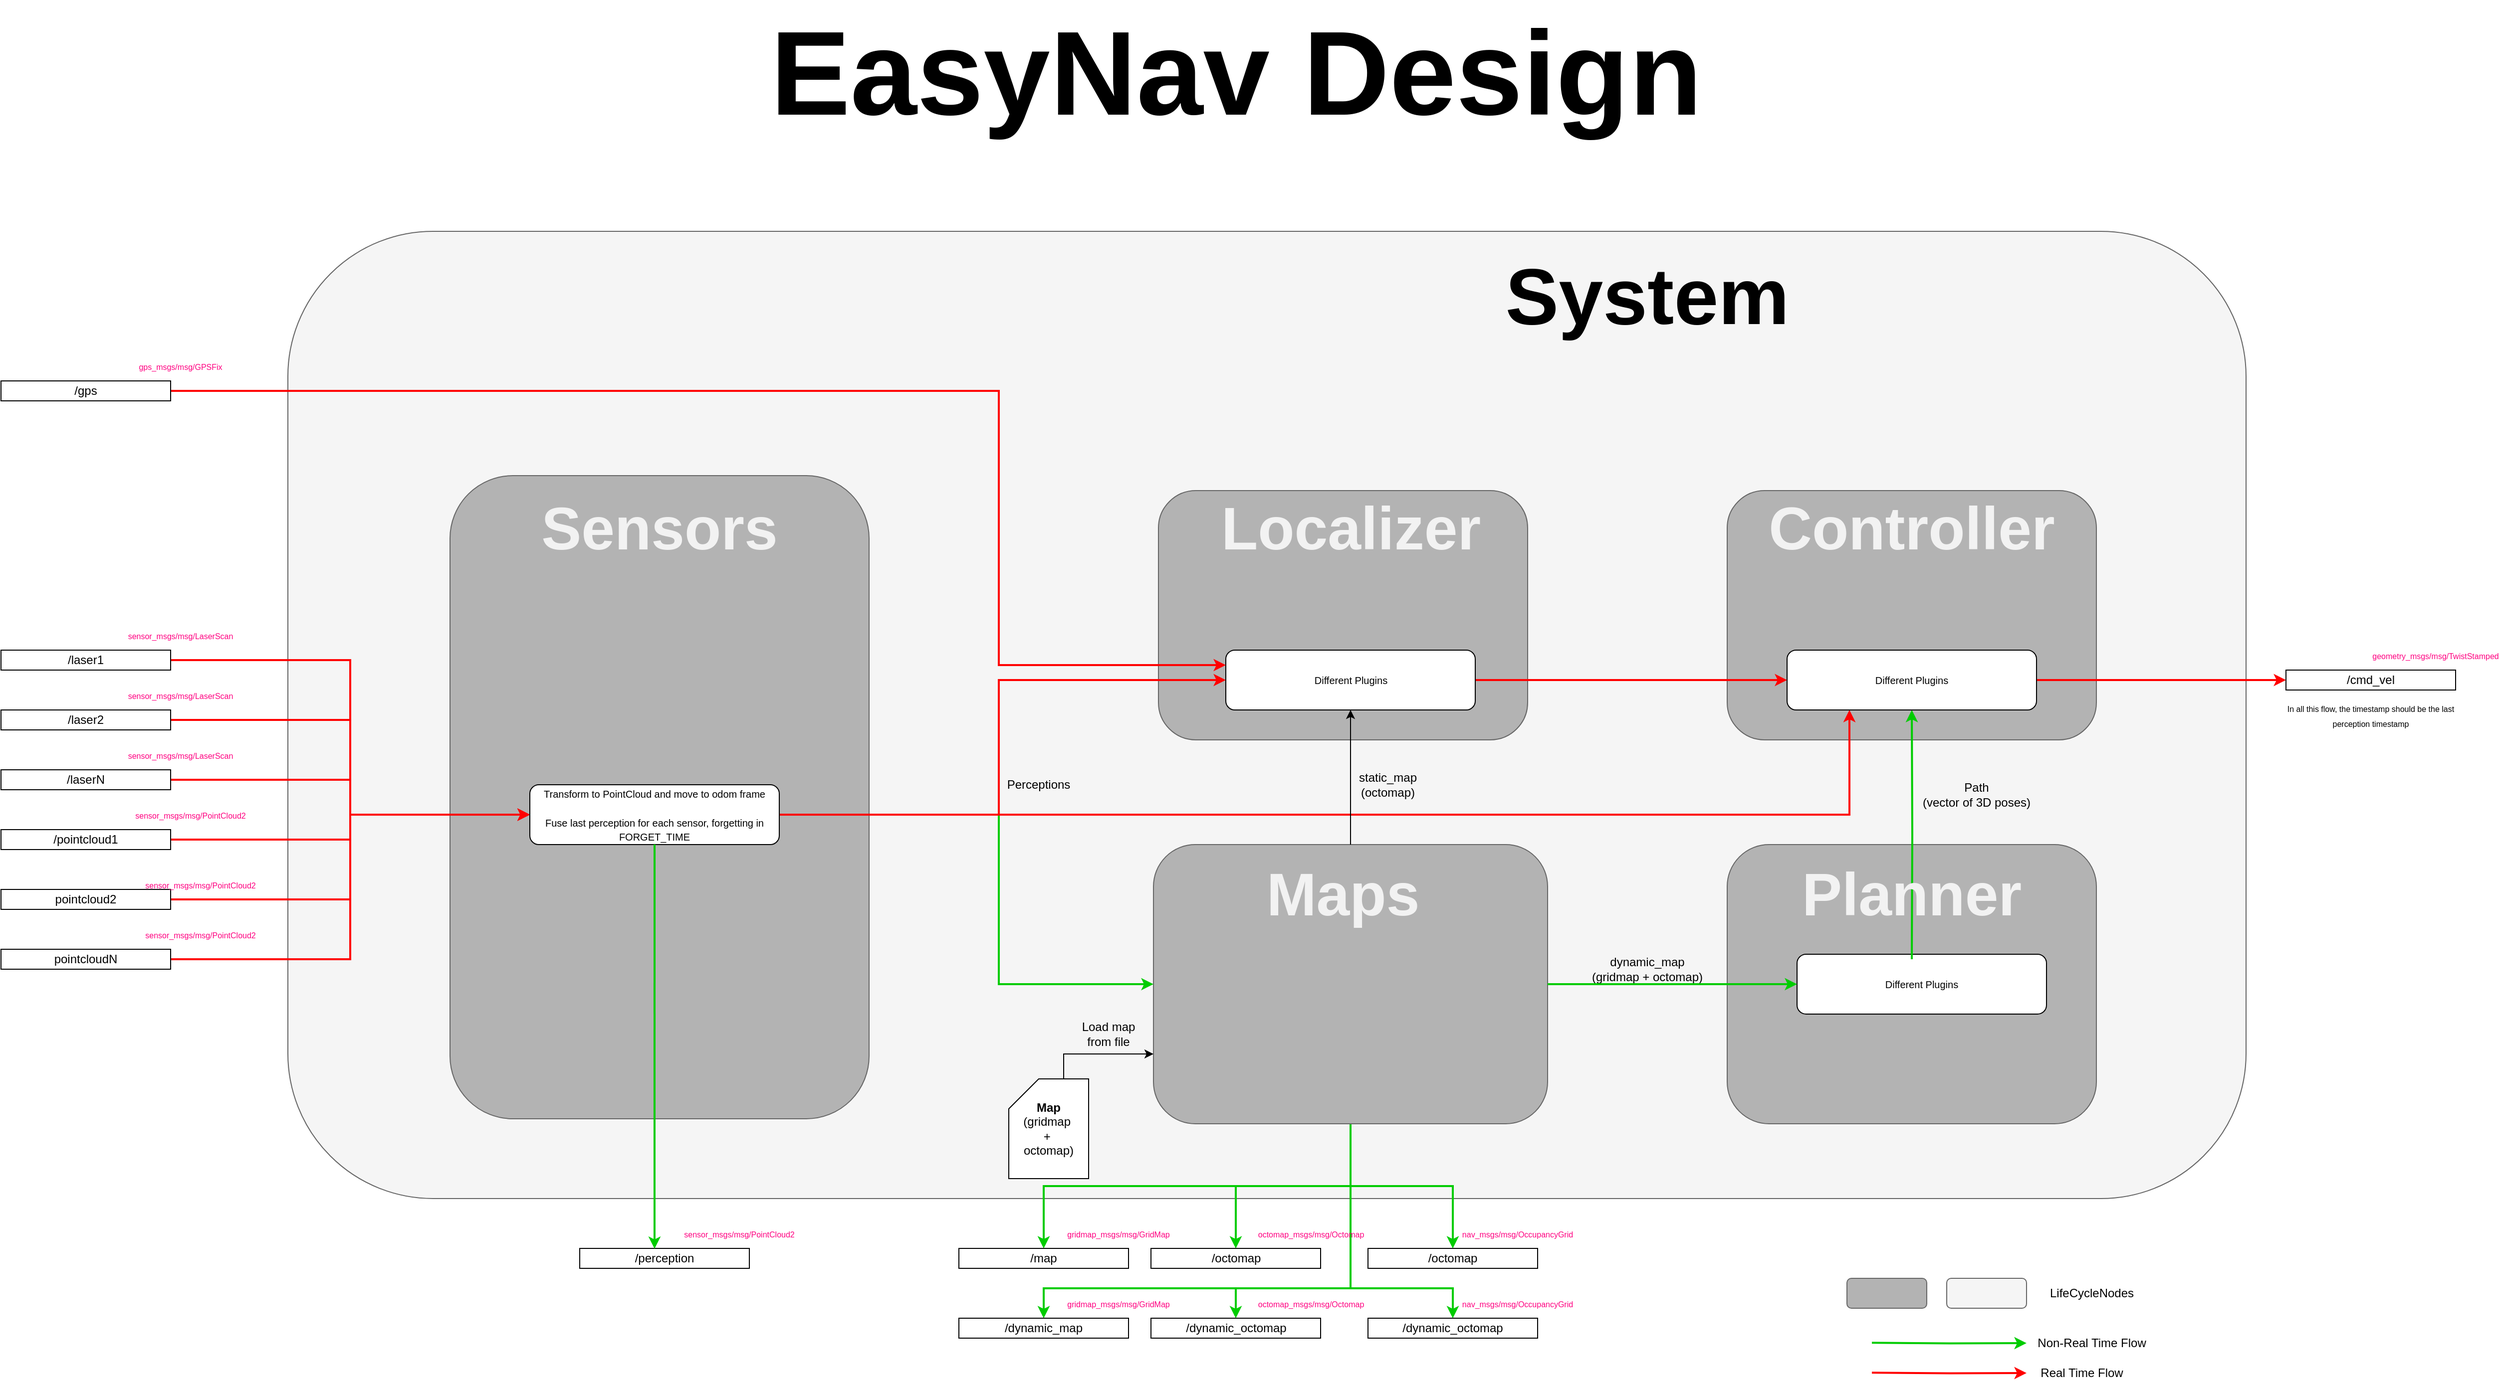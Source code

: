 <mxfile version="26.2.12">
  <diagram name="Página-1" id="Vf7MQ8eqKuZS4rFmE3tv">
    <mxGraphModel dx="18324" dy="713" grid="1" gridSize="10" guides="1" tooltips="1" connect="1" arrows="1" fold="1" page="1" pageScale="1" pageWidth="15747" pageHeight="3936" math="0" shadow="0">
      <root>
        <mxCell id="0" />
        <mxCell id="1" parent="0" />
        <mxCell id="nzhWjdTmJcc4I-omqJUV-1" value="&lt;font style=&quot;font-size: 120px;&quot;&gt;&lt;b&gt;EasyNav Design&lt;/b&gt;&lt;/font&gt;" style="text;html=1;align=center;verticalAlign=middle;whiteSpace=wrap;rounded=0;" vertex="1" parent="1">
          <mxGeometry x="217.5" y="80" width="1320" height="140" as="geometry" />
        </mxCell>
        <mxCell id="nzhWjdTmJcc4I-omqJUV-2" value="" style="rounded=1;whiteSpace=wrap;html=1;fillColor=#f5f5f5;strokeColor=#666666;fontColor=#333333;" vertex="1" parent="1">
          <mxGeometry x="-72.5" y="310" width="1962.5" height="970" as="geometry" />
        </mxCell>
        <mxCell id="nzhWjdTmJcc4I-omqJUV-3" value="&lt;font style=&quot;font-size: 80px;&quot;&gt;&lt;b&gt;System&lt;/b&gt;&lt;/font&gt;" style="text;html=1;align=center;verticalAlign=middle;whiteSpace=wrap;rounded=0;" vertex="1" parent="1">
          <mxGeometry x="1180" y="340" width="220" height="70" as="geometry" />
        </mxCell>
        <mxCell id="nzhWjdTmJcc4I-omqJUV-4" value="" style="rounded=1;whiteSpace=wrap;html=1;fillColor=#B3B3B3;strokeColor=#666666;fontColor=#333333;" vertex="1" parent="1">
          <mxGeometry x="90" y="555" width="420" height="645" as="geometry" />
        </mxCell>
        <mxCell id="nzhWjdTmJcc4I-omqJUV-5" value="&lt;font style=&quot;font-size: 60px; color: rgb(242, 242, 242);&quot;&gt;&lt;b&gt;Sensors&lt;/b&gt;&lt;/font&gt;" style="text;html=1;align=center;verticalAlign=middle;whiteSpace=wrap;rounded=0;" vertex="1" parent="1">
          <mxGeometry x="190" y="572.5" width="220" height="70" as="geometry" />
        </mxCell>
        <mxCell id="nzhWjdTmJcc4I-omqJUV-82" style="edgeStyle=orthogonalEdgeStyle;rounded=0;orthogonalLoop=1;jettySize=auto;html=1;exitX=0.5;exitY=1;exitDx=0;exitDy=0;entryX=0.5;entryY=0;entryDx=0;entryDy=0;strokeWidth=2;strokeColor=#00CC00;" edge="1" parent="1" source="nzhWjdTmJcc4I-omqJUV-6" target="nzhWjdTmJcc4I-omqJUV-80">
          <mxGeometry relative="1" as="geometry" />
        </mxCell>
        <mxCell id="nzhWjdTmJcc4I-omqJUV-85" style="edgeStyle=orthogonalEdgeStyle;rounded=0;orthogonalLoop=1;jettySize=auto;html=1;exitX=0.5;exitY=1;exitDx=0;exitDy=0;strokeWidth=2;strokeColor=#00CC00;" edge="1" parent="1" source="nzhWjdTmJcc4I-omqJUV-6" target="nzhWjdTmJcc4I-omqJUV-83">
          <mxGeometry relative="1" as="geometry" />
        </mxCell>
        <mxCell id="nzhWjdTmJcc4I-omqJUV-90" style="edgeStyle=orthogonalEdgeStyle;rounded=0;orthogonalLoop=1;jettySize=auto;html=1;exitX=0.5;exitY=1;exitDx=0;exitDy=0;entryX=0.5;entryY=0;entryDx=0;entryDy=0;strokeWidth=2;strokeColor=#00CC00;" edge="1" parent="1" source="nzhWjdTmJcc4I-omqJUV-6" target="nzhWjdTmJcc4I-omqJUV-86">
          <mxGeometry relative="1" as="geometry">
            <Array as="points">
              <mxPoint x="993" y="1370" />
              <mxPoint x="685" y="1370" />
            </Array>
          </mxGeometry>
        </mxCell>
        <mxCell id="nzhWjdTmJcc4I-omqJUV-91" style="edgeStyle=orthogonalEdgeStyle;rounded=0;orthogonalLoop=1;jettySize=auto;html=1;exitX=0.5;exitY=1;exitDx=0;exitDy=0;entryX=0.5;entryY=0;entryDx=0;entryDy=0;strokeWidth=2;strokeColor=#00CC00;" edge="1" parent="1" source="nzhWjdTmJcc4I-omqJUV-6" target="nzhWjdTmJcc4I-omqJUV-88">
          <mxGeometry relative="1" as="geometry">
            <Array as="points">
              <mxPoint x="993" y="1370" />
              <mxPoint x="878" y="1370" />
            </Array>
          </mxGeometry>
        </mxCell>
        <mxCell id="nzhWjdTmJcc4I-omqJUV-93" style="edgeStyle=orthogonalEdgeStyle;rounded=0;orthogonalLoop=1;jettySize=auto;html=1;exitX=0.5;exitY=1;exitDx=0;exitDy=0;strokeWidth=2;strokeColor=#00CC00;" edge="1" parent="1" source="nzhWjdTmJcc4I-omqJUV-6" target="nzhWjdTmJcc4I-omqJUV-92">
          <mxGeometry relative="1" as="geometry" />
        </mxCell>
        <mxCell id="nzhWjdTmJcc4I-omqJUV-97" style="edgeStyle=orthogonalEdgeStyle;rounded=0;orthogonalLoop=1;jettySize=auto;html=1;exitX=0.5;exitY=1;exitDx=0;exitDy=0;entryX=0.5;entryY=0;entryDx=0;entryDy=0;strokeWidth=2;strokeColor=#00CC00;" edge="1" parent="1" source="nzhWjdTmJcc4I-omqJUV-6" target="nzhWjdTmJcc4I-omqJUV-95">
          <mxGeometry relative="1" as="geometry">
            <Array as="points">
              <mxPoint x="993" y="1370" />
              <mxPoint x="1095" y="1370" />
            </Array>
          </mxGeometry>
        </mxCell>
        <mxCell id="nzhWjdTmJcc4I-omqJUV-6" value="" style="rounded=1;whiteSpace=wrap;html=1;fillColor=#B3B3B3;strokeColor=#666666;fontColor=#333333;" vertex="1" parent="1">
          <mxGeometry x="795" y="925" width="395" height="280" as="geometry" />
        </mxCell>
        <mxCell id="nzhWjdTmJcc4I-omqJUV-9" value="&lt;font style=&quot;font-size: 60px; color: rgb(242, 242, 242);&quot;&gt;&lt;b&gt;Maps&lt;/b&gt;&lt;/font&gt;" style="text;html=1;align=center;verticalAlign=middle;whiteSpace=wrap;rounded=0;" vertex="1" parent="1">
          <mxGeometry x="875" y="940" width="220" height="70" as="geometry" />
        </mxCell>
        <mxCell id="nzhWjdTmJcc4I-omqJUV-10" value="" style="rounded=1;whiteSpace=wrap;html=1;fillColor=#B3B3B3;strokeColor=#666666;fontColor=#333333;" vertex="1" parent="1">
          <mxGeometry x="1370" y="570" width="370" height="250" as="geometry" />
        </mxCell>
        <mxCell id="nzhWjdTmJcc4I-omqJUV-11" value="&lt;font style=&quot;font-size: 60px; color: rgb(242, 242, 242);&quot;&gt;&lt;b&gt;Controller&lt;/b&gt;&lt;/font&gt;" style="text;html=1;align=center;verticalAlign=middle;whiteSpace=wrap;rounded=0;" vertex="1" parent="1">
          <mxGeometry x="1445" y="572.5" width="220" height="70" as="geometry" />
        </mxCell>
        <mxCell id="nzhWjdTmJcc4I-omqJUV-12" value="" style="rounded=1;whiteSpace=wrap;html=1;fillColor=#B3B3B3;strokeColor=#666666;fontColor=#333333;" vertex="1" parent="1">
          <mxGeometry x="1370" y="925" width="370" height="280" as="geometry" />
        </mxCell>
        <mxCell id="nzhWjdTmJcc4I-omqJUV-16" value="" style="rounded=1;whiteSpace=wrap;html=1;fillColor=#B3B3B3;strokeColor=#666666;fontColor=#333333;" vertex="1" parent="1">
          <mxGeometry x="800" y="570" width="370" height="250" as="geometry" />
        </mxCell>
        <mxCell id="nzhWjdTmJcc4I-omqJUV-17" value="&lt;font style=&quot;font-size: 60px; color: rgb(242, 242, 242);&quot;&gt;&lt;b&gt;Localizer&lt;/b&gt;&lt;/font&gt;" style="text;html=1;align=center;verticalAlign=middle;whiteSpace=wrap;rounded=0;" vertex="1" parent="1">
          <mxGeometry x="882.5" y="572.5" width="220" height="70" as="geometry" />
        </mxCell>
        <mxCell id="nzhWjdTmJcc4I-omqJUV-30" style="edgeStyle=orthogonalEdgeStyle;rounded=0;orthogonalLoop=1;jettySize=auto;html=1;exitX=1;exitY=0.5;exitDx=0;exitDy=0;entryX=0;entryY=0.5;entryDx=0;entryDy=0;strokeColor=#FF0000;strokeWidth=2;" edge="1" parent="1" source="nzhWjdTmJcc4I-omqJUV-18" target="nzhWjdTmJcc4I-omqJUV-29">
          <mxGeometry relative="1" as="geometry" />
        </mxCell>
        <mxCell id="nzhWjdTmJcc4I-omqJUV-18" value="/laser1" style="rounded=0;whiteSpace=wrap;html=1;" vertex="1" parent="1">
          <mxGeometry x="-360" y="730" width="170" height="20" as="geometry" />
        </mxCell>
        <mxCell id="nzhWjdTmJcc4I-omqJUV-32" style="edgeStyle=orthogonalEdgeStyle;rounded=0;orthogonalLoop=1;jettySize=auto;html=1;exitX=1;exitY=0.5;exitDx=0;exitDy=0;entryX=0;entryY=0.5;entryDx=0;entryDy=0;strokeColor=#FF0000;strokeWidth=2;" edge="1" parent="1" source="nzhWjdTmJcc4I-omqJUV-19" target="nzhWjdTmJcc4I-omqJUV-29">
          <mxGeometry relative="1" as="geometry" />
        </mxCell>
        <mxCell id="nzhWjdTmJcc4I-omqJUV-19" value="/laserN" style="rounded=0;whiteSpace=wrap;html=1;" vertex="1" parent="1">
          <mxGeometry x="-360" y="850" width="170" height="20" as="geometry" />
        </mxCell>
        <mxCell id="nzhWjdTmJcc4I-omqJUV-31" style="edgeStyle=orthogonalEdgeStyle;rounded=0;orthogonalLoop=1;jettySize=auto;html=1;exitX=1;exitY=0.5;exitDx=0;exitDy=0;entryX=0;entryY=0.5;entryDx=0;entryDy=0;strokeColor=#FF0000;strokeWidth=2;" edge="1" parent="1" source="nzhWjdTmJcc4I-omqJUV-20" target="nzhWjdTmJcc4I-omqJUV-29">
          <mxGeometry relative="1" as="geometry" />
        </mxCell>
        <mxCell id="nzhWjdTmJcc4I-omqJUV-20" value="/laser2" style="rounded=0;whiteSpace=wrap;html=1;" vertex="1" parent="1">
          <mxGeometry x="-360" y="790" width="170" height="20" as="geometry" />
        </mxCell>
        <mxCell id="nzhWjdTmJcc4I-omqJUV-33" style="edgeStyle=orthogonalEdgeStyle;rounded=0;orthogonalLoop=1;jettySize=auto;html=1;exitX=1;exitY=0.5;exitDx=0;exitDy=0;entryX=0;entryY=0.5;entryDx=0;entryDy=0;strokeColor=#FF0000;strokeWidth=2;" edge="1" parent="1" source="nzhWjdTmJcc4I-omqJUV-21" target="nzhWjdTmJcc4I-omqJUV-29">
          <mxGeometry relative="1" as="geometry" />
        </mxCell>
        <mxCell id="nzhWjdTmJcc4I-omqJUV-21" value="/pointcloud1" style="rounded=0;whiteSpace=wrap;html=1;" vertex="1" parent="1">
          <mxGeometry x="-360" y="910" width="170" height="20" as="geometry" />
        </mxCell>
        <mxCell id="nzhWjdTmJcc4I-omqJUV-35" style="edgeStyle=orthogonalEdgeStyle;rounded=0;orthogonalLoop=1;jettySize=auto;html=1;exitX=1;exitY=0.5;exitDx=0;exitDy=0;entryX=0;entryY=0.5;entryDx=0;entryDy=0;strokeColor=#FF0000;strokeWidth=2;" edge="1" parent="1" source="nzhWjdTmJcc4I-omqJUV-22" target="nzhWjdTmJcc4I-omqJUV-29">
          <mxGeometry relative="1" as="geometry" />
        </mxCell>
        <mxCell id="nzhWjdTmJcc4I-omqJUV-22" value="pointcloudN" style="rounded=0;whiteSpace=wrap;html=1;" vertex="1" parent="1">
          <mxGeometry x="-360" y="1030" width="170" height="20" as="geometry" />
        </mxCell>
        <mxCell id="nzhWjdTmJcc4I-omqJUV-34" style="edgeStyle=orthogonalEdgeStyle;rounded=0;orthogonalLoop=1;jettySize=auto;html=1;exitX=1;exitY=0.5;exitDx=0;exitDy=0;entryX=0;entryY=0.5;entryDx=0;entryDy=0;strokeColor=#FF0000;strokeWidth=2;" edge="1" parent="1" source="nzhWjdTmJcc4I-omqJUV-23" target="nzhWjdTmJcc4I-omqJUV-29">
          <mxGeometry relative="1" as="geometry" />
        </mxCell>
        <mxCell id="nzhWjdTmJcc4I-omqJUV-23" value="pointcloud2" style="rounded=0;whiteSpace=wrap;html=1;" vertex="1" parent="1">
          <mxGeometry x="-360" y="970" width="170" height="20" as="geometry" />
        </mxCell>
        <mxCell id="nzhWjdTmJcc4I-omqJUV-49" style="edgeStyle=orthogonalEdgeStyle;rounded=0;orthogonalLoop=1;jettySize=auto;html=1;exitX=1;exitY=0.5;exitDx=0;exitDy=0;entryX=0;entryY=0.5;entryDx=0;entryDy=0;strokeColor=#FF0000;strokeWidth=2;" edge="1" parent="1" source="nzhWjdTmJcc4I-omqJUV-29" target="nzhWjdTmJcc4I-omqJUV-53">
          <mxGeometry relative="1" as="geometry">
            <mxPoint x="540" y="895" as="targetPoint" />
            <Array as="points">
              <mxPoint x="640" y="895" />
              <mxPoint x="640" y="760" />
            </Array>
          </mxGeometry>
        </mxCell>
        <mxCell id="nzhWjdTmJcc4I-omqJUV-78" style="edgeStyle=orthogonalEdgeStyle;rounded=0;orthogonalLoop=1;jettySize=auto;html=1;exitX=1;exitY=0.5;exitDx=0;exitDy=0;entryX=0;entryY=0.5;entryDx=0;entryDy=0;strokeWidth=2;strokeColor=#00CC00;" edge="1" parent="1" source="nzhWjdTmJcc4I-omqJUV-29" target="nzhWjdTmJcc4I-omqJUV-6">
          <mxGeometry relative="1" as="geometry">
            <Array as="points">
              <mxPoint x="640" y="895" />
              <mxPoint x="640" y="1065" />
            </Array>
          </mxGeometry>
        </mxCell>
        <mxCell id="nzhWjdTmJcc4I-omqJUV-108" style="edgeStyle=orthogonalEdgeStyle;rounded=0;orthogonalLoop=1;jettySize=auto;html=1;exitX=1;exitY=0.5;exitDx=0;exitDy=0;entryX=0.25;entryY=1;entryDx=0;entryDy=0;strokeWidth=2;strokeColor=#FF0000;" edge="1" parent="1" source="nzhWjdTmJcc4I-omqJUV-29" target="nzhWjdTmJcc4I-omqJUV-103">
          <mxGeometry relative="1" as="geometry" />
        </mxCell>
        <mxCell id="nzhWjdTmJcc4I-omqJUV-29" value="&lt;font size=&quot;1&quot;&gt;Transform to PointCloud and move to odom frame&lt;/font&gt;&lt;div&gt;&lt;font size=&quot;1&quot;&gt;&lt;br&gt;&lt;/font&gt;&lt;/div&gt;&lt;div&gt;&lt;font size=&quot;1&quot;&gt;Fuse last perception for each sensor, forgetting in FORGET_TIME&lt;/font&gt;&lt;/div&gt;" style="rounded=1;whiteSpace=wrap;html=1;" vertex="1" parent="1">
          <mxGeometry x="170" y="865" width="250" height="60" as="geometry" />
        </mxCell>
        <mxCell id="nzhWjdTmJcc4I-omqJUV-36" value="&lt;font style=&quot;color: rgb(255, 0, 128); font-size: 8px;&quot;&gt;sensor_msgs/msg/LaserScan&lt;/font&gt;" style="text;html=1;align=center;verticalAlign=middle;whiteSpace=wrap;rounded=0;" vertex="1" parent="1">
          <mxGeometry x="-210" y="700" width="60" height="30" as="geometry" />
        </mxCell>
        <mxCell id="nzhWjdTmJcc4I-omqJUV-40" value="&lt;font style=&quot;color: rgb(255, 0, 128); font-size: 8px;&quot;&gt;sensor_msgs/msg/LaserScan&lt;/font&gt;" style="text;html=1;align=center;verticalAlign=middle;whiteSpace=wrap;rounded=0;" vertex="1" parent="1">
          <mxGeometry x="-210" y="760" width="60" height="30" as="geometry" />
        </mxCell>
        <mxCell id="nzhWjdTmJcc4I-omqJUV-41" value="&lt;font style=&quot;color: rgb(255, 0, 128); font-size: 8px;&quot;&gt;sensor_msgs/msg/LaserScan&lt;/font&gt;" style="text;html=1;align=center;verticalAlign=middle;whiteSpace=wrap;rounded=0;" vertex="1" parent="1">
          <mxGeometry x="-210" y="820" width="60" height="30" as="geometry" />
        </mxCell>
        <mxCell id="nzhWjdTmJcc4I-omqJUV-42" value="&lt;font style=&quot;color: rgb(255, 0, 128); font-size: 8px;&quot;&gt;sensor_msgs/msg/PointCloud2&lt;/font&gt;" style="text;html=1;align=center;verticalAlign=middle;whiteSpace=wrap;rounded=0;" vertex="1" parent="1">
          <mxGeometry x="-190" y="1000" width="60" height="30" as="geometry" />
        </mxCell>
        <mxCell id="nzhWjdTmJcc4I-omqJUV-43" value="&lt;font style=&quot;color: rgb(255, 0, 128); font-size: 8px;&quot;&gt;sensor_msgs/msg/PointCloud2&lt;/font&gt;" style="text;html=1;align=center;verticalAlign=middle;whiteSpace=wrap;rounded=0;" vertex="1" parent="1">
          <mxGeometry x="-200" y="880" width="60" height="30" as="geometry" />
        </mxCell>
        <mxCell id="nzhWjdTmJcc4I-omqJUV-44" value="&lt;font style=&quot;color: rgb(255, 0, 128); font-size: 8px;&quot;&gt;sensor_msgs/msg/PointCloud2&lt;/font&gt;" style="text;html=1;align=center;verticalAlign=middle;whiteSpace=wrap;rounded=0;" vertex="1" parent="1">
          <mxGeometry x="-190" y="950" width="60" height="30" as="geometry" />
        </mxCell>
        <mxCell id="nzhWjdTmJcc4I-omqJUV-60" style="edgeStyle=orthogonalEdgeStyle;rounded=0;orthogonalLoop=1;jettySize=auto;html=1;exitX=0;exitY=0;exitDx=55;exitDy=0;exitPerimeter=0;entryX=0;entryY=0.75;entryDx=0;entryDy=0;" edge="1" parent="1" source="nzhWjdTmJcc4I-omqJUV-52" target="nzhWjdTmJcc4I-omqJUV-6">
          <mxGeometry relative="1" as="geometry" />
        </mxCell>
        <mxCell id="nzhWjdTmJcc4I-omqJUV-52" value="&lt;b&gt;Map&lt;/b&gt;&lt;div&gt;&lt;div&gt;(gridmap&amp;nbsp;&lt;/div&gt;&lt;div&gt;+&amp;nbsp;&lt;/div&gt;&lt;div&gt;octomap)&lt;/div&gt;&lt;/div&gt;" style="shape=card;whiteSpace=wrap;html=1;" vertex="1" parent="1">
          <mxGeometry x="650" y="1160" width="80" height="100" as="geometry" />
        </mxCell>
        <mxCell id="nzhWjdTmJcc4I-omqJUV-104" style="edgeStyle=orthogonalEdgeStyle;rounded=0;orthogonalLoop=1;jettySize=auto;html=1;exitX=1;exitY=0.5;exitDx=0;exitDy=0;strokeWidth=2;strokeColor=#FF0000;" edge="1" parent="1" source="nzhWjdTmJcc4I-omqJUV-53" target="nzhWjdTmJcc4I-omqJUV-103">
          <mxGeometry relative="1" as="geometry" />
        </mxCell>
        <mxCell id="nzhWjdTmJcc4I-omqJUV-53" value="&lt;div&gt;&lt;font size=&quot;1&quot;&gt;Different Plugins&lt;/font&gt;&lt;/div&gt;" style="rounded=1;whiteSpace=wrap;html=1;" vertex="1" parent="1">
          <mxGeometry x="867.5" y="730" width="250" height="60" as="geometry" />
        </mxCell>
        <mxCell id="nzhWjdTmJcc4I-omqJUV-61" value="Perceptions" style="text;html=1;align=center;verticalAlign=middle;whiteSpace=wrap;rounded=0;" vertex="1" parent="1">
          <mxGeometry x="650" y="850" width="60" height="30" as="geometry" />
        </mxCell>
        <mxCell id="nzhWjdTmJcc4I-omqJUV-67" value="/perception" style="rounded=0;whiteSpace=wrap;html=1;" vertex="1" parent="1">
          <mxGeometry x="220" y="1330" width="170" height="20" as="geometry" />
        </mxCell>
        <mxCell id="nzhWjdTmJcc4I-omqJUV-68" value="&lt;font style=&quot;color: rgb(255, 0, 128); font-size: 8px;&quot;&gt;sensor_msgs/msg/PointCloud2&lt;/font&gt;" style="text;html=1;align=center;verticalAlign=middle;whiteSpace=wrap;rounded=0;" vertex="1" parent="1">
          <mxGeometry x="350" y="1300" width="60" height="30" as="geometry" />
        </mxCell>
        <mxCell id="nzhWjdTmJcc4I-omqJUV-69" style="edgeStyle=orthogonalEdgeStyle;rounded=0;orthogonalLoop=1;jettySize=auto;html=1;exitX=0.5;exitY=1;exitDx=0;exitDy=0;entryX=0.441;entryY=0.017;entryDx=0;entryDy=0;entryPerimeter=0;strokeWidth=2;strokeColor=#00CC00;" edge="1" parent="1" source="nzhWjdTmJcc4I-omqJUV-29" target="nzhWjdTmJcc4I-omqJUV-67">
          <mxGeometry relative="1" as="geometry" />
        </mxCell>
        <mxCell id="nzhWjdTmJcc4I-omqJUV-71" style="edgeStyle=orthogonalEdgeStyle;rounded=0;orthogonalLoop=1;jettySize=auto;html=1;exitX=0.5;exitY=0;exitDx=0;exitDy=0;" edge="1" parent="1" source="nzhWjdTmJcc4I-omqJUV-6" target="nzhWjdTmJcc4I-omqJUV-53">
          <mxGeometry relative="1" as="geometry" />
        </mxCell>
        <mxCell id="nzhWjdTmJcc4I-omqJUV-75" style="edgeStyle=orthogonalEdgeStyle;rounded=0;orthogonalLoop=1;jettySize=auto;html=1;exitX=1;exitY=0.5;exitDx=0;exitDy=0;entryX=0;entryY=0.25;entryDx=0;entryDy=0;strokeWidth=2;strokeColor=#FF0000;" edge="1" parent="1" source="nzhWjdTmJcc4I-omqJUV-73" target="nzhWjdTmJcc4I-omqJUV-53">
          <mxGeometry relative="1" as="geometry">
            <Array as="points">
              <mxPoint x="640" y="470" />
              <mxPoint x="640" y="745" />
            </Array>
          </mxGeometry>
        </mxCell>
        <mxCell id="nzhWjdTmJcc4I-omqJUV-73" value="/gps" style="rounded=0;whiteSpace=wrap;html=1;" vertex="1" parent="1">
          <mxGeometry x="-360" y="460" width="170" height="20" as="geometry" />
        </mxCell>
        <mxCell id="nzhWjdTmJcc4I-omqJUV-74" value="&lt;font style=&quot;color: rgb(255, 0, 128); font-size: 8px;&quot;&gt;gps_msgs/msg/GPSFix&lt;/font&gt;" style="text;html=1;align=center;verticalAlign=middle;whiteSpace=wrap;rounded=0;" vertex="1" parent="1">
          <mxGeometry x="-210" y="430" width="60" height="30" as="geometry" />
        </mxCell>
        <mxCell id="nzhWjdTmJcc4I-omqJUV-76" value="Load map from file" style="text;html=1;align=center;verticalAlign=middle;whiteSpace=wrap;rounded=0;" vertex="1" parent="1">
          <mxGeometry x="720" y="1100" width="60" height="30" as="geometry" />
        </mxCell>
        <mxCell id="nzhWjdTmJcc4I-omqJUV-77" value="static_map&lt;div&gt;(octomap)&lt;/div&gt;" style="text;html=1;align=center;verticalAlign=middle;whiteSpace=wrap;rounded=0;" vertex="1" parent="1">
          <mxGeometry x="1000" y="850" width="60" height="30" as="geometry" />
        </mxCell>
        <mxCell id="nzhWjdTmJcc4I-omqJUV-80" value="/map" style="rounded=0;whiteSpace=wrap;html=1;" vertex="1" parent="1">
          <mxGeometry x="600" y="1330" width="170" height="20" as="geometry" />
        </mxCell>
        <mxCell id="nzhWjdTmJcc4I-omqJUV-81" value="&lt;font style=&quot;color: rgb(255, 0, 128); font-size: 8px;&quot;&gt;gridmap_msgs/msg/GridMap&lt;/font&gt;" style="text;html=1;align=center;verticalAlign=middle;whiteSpace=wrap;rounded=0;" vertex="1" parent="1">
          <mxGeometry x="730" y="1300" width="60" height="30" as="geometry" />
        </mxCell>
        <mxCell id="nzhWjdTmJcc4I-omqJUV-83" value="/octomap" style="rounded=0;whiteSpace=wrap;html=1;" vertex="1" parent="1">
          <mxGeometry x="792.5" y="1330" width="170" height="20" as="geometry" />
        </mxCell>
        <mxCell id="nzhWjdTmJcc4I-omqJUV-84" value="&lt;font style=&quot;color: rgb(255, 0, 128); font-size: 8px;&quot;&gt;octomap_msgs/msg/Octomap&lt;/font&gt;" style="text;html=1;align=center;verticalAlign=middle;whiteSpace=wrap;rounded=0;" vertex="1" parent="1">
          <mxGeometry x="922.5" y="1300" width="60" height="30" as="geometry" />
        </mxCell>
        <mxCell id="nzhWjdTmJcc4I-omqJUV-86" value="/dynamic_map" style="rounded=0;whiteSpace=wrap;html=1;" vertex="1" parent="1">
          <mxGeometry x="600" y="1400" width="170" height="20" as="geometry" />
        </mxCell>
        <mxCell id="nzhWjdTmJcc4I-omqJUV-87" value="&lt;font style=&quot;color: rgb(255, 0, 128); font-size: 8px;&quot;&gt;gridmap_msgs/msg/GridMap&lt;/font&gt;" style="text;html=1;align=center;verticalAlign=middle;whiteSpace=wrap;rounded=0;" vertex="1" parent="1">
          <mxGeometry x="730" y="1370" width="60" height="30" as="geometry" />
        </mxCell>
        <mxCell id="nzhWjdTmJcc4I-omqJUV-88" value="/dynamic_octomap" style="rounded=0;whiteSpace=wrap;html=1;" vertex="1" parent="1">
          <mxGeometry x="792.5" y="1400" width="170" height="20" as="geometry" />
        </mxCell>
        <mxCell id="nzhWjdTmJcc4I-omqJUV-89" value="&lt;font style=&quot;color: rgb(255, 0, 128); font-size: 8px;&quot;&gt;octomap_msgs/msg/Octomap&lt;/font&gt;" style="text;html=1;align=center;verticalAlign=middle;whiteSpace=wrap;rounded=0;" vertex="1" parent="1">
          <mxGeometry x="922.5" y="1370" width="60" height="30" as="geometry" />
        </mxCell>
        <mxCell id="nzhWjdTmJcc4I-omqJUV-92" value="/octomap" style="rounded=0;whiteSpace=wrap;html=1;" vertex="1" parent="1">
          <mxGeometry x="1010" y="1330" width="170" height="20" as="geometry" />
        </mxCell>
        <mxCell id="nzhWjdTmJcc4I-omqJUV-94" value="&lt;font style=&quot;color: rgb(255, 0, 128); font-size: 8px;&quot;&gt;nav_msgs/msg/OccupancyGrid&lt;/font&gt;" style="text;html=1;align=center;verticalAlign=middle;whiteSpace=wrap;rounded=0;" vertex="1" parent="1">
          <mxGeometry x="1130" y="1300" width="60" height="30" as="geometry" />
        </mxCell>
        <mxCell id="nzhWjdTmJcc4I-omqJUV-95" value="/dynamic_octomap" style="rounded=0;whiteSpace=wrap;html=1;" vertex="1" parent="1">
          <mxGeometry x="1010" y="1400" width="170" height="20" as="geometry" />
        </mxCell>
        <mxCell id="nzhWjdTmJcc4I-omqJUV-96" value="&lt;font style=&quot;color: rgb(255, 0, 128); font-size: 8px;&quot;&gt;nav_msgs/msg/OccupancyGrid&lt;/font&gt;" style="text;html=1;align=center;verticalAlign=middle;whiteSpace=wrap;rounded=0;" vertex="1" parent="1">
          <mxGeometry x="1130" y="1370" width="60" height="30" as="geometry" />
        </mxCell>
        <mxCell id="nzhWjdTmJcc4I-omqJUV-99" value="Path&lt;div&gt;(vector of 3D poses)&lt;/div&gt;" style="text;html=1;align=center;verticalAlign=middle;whiteSpace=wrap;rounded=0;" vertex="1" parent="1">
          <mxGeometry x="1560" y="860" width="120" height="30" as="geometry" />
        </mxCell>
        <mxCell id="nzhWjdTmJcc4I-omqJUV-100" value="dynamic_map&lt;div&gt;(gridmap + octomap)&lt;/div&gt;" style="text;html=1;align=center;verticalAlign=middle;whiteSpace=wrap;rounded=0;" vertex="1" parent="1">
          <mxGeometry x="1230" y="1035" width="120" height="30" as="geometry" />
        </mxCell>
        <mxCell id="nzhWjdTmJcc4I-omqJUV-101" value="&lt;div&gt;&lt;font size=&quot;1&quot;&gt;Different Plugins&lt;/font&gt;&lt;/div&gt;" style="rounded=1;whiteSpace=wrap;html=1;" vertex="1" parent="1">
          <mxGeometry x="1440" y="1035" width="250" height="60" as="geometry" />
        </mxCell>
        <mxCell id="nzhWjdTmJcc4I-omqJUV-79" style="edgeStyle=orthogonalEdgeStyle;rounded=0;orthogonalLoop=1;jettySize=auto;html=1;exitX=1;exitY=0.5;exitDx=0;exitDy=0;entryX=0;entryY=0.5;entryDx=0;entryDy=0;strokeWidth=2;strokeColor=#00CC00;" edge="1" parent="1" source="nzhWjdTmJcc4I-omqJUV-6" target="nzhWjdTmJcc4I-omqJUV-101">
          <mxGeometry relative="1" as="geometry" />
        </mxCell>
        <mxCell id="nzhWjdTmJcc4I-omqJUV-98" style="edgeStyle=orthogonalEdgeStyle;rounded=0;orthogonalLoop=1;jettySize=auto;html=1;strokeWidth=2;strokeColor=#00CC00;" edge="1" parent="1" target="nzhWjdTmJcc4I-omqJUV-103">
          <mxGeometry relative="1" as="geometry">
            <mxPoint x="1555" y="1040" as="sourcePoint" />
          </mxGeometry>
        </mxCell>
        <mxCell id="nzhWjdTmJcc4I-omqJUV-13" value="&lt;font style=&quot;font-size: 60px; color: rgb(242, 242, 242);&quot;&gt;&lt;b&gt;Planner&lt;/b&gt;&lt;/font&gt;" style="text;html=1;align=center;verticalAlign=middle;whiteSpace=wrap;rounded=0;" vertex="1" parent="1">
          <mxGeometry x="1445" y="940" width="220" height="70" as="geometry" />
        </mxCell>
        <mxCell id="nzhWjdTmJcc4I-omqJUV-107" style="edgeStyle=orthogonalEdgeStyle;rounded=0;orthogonalLoop=1;jettySize=auto;html=1;exitX=1;exitY=0.5;exitDx=0;exitDy=0;entryX=0;entryY=0.5;entryDx=0;entryDy=0;strokeWidth=2;strokeColor=#FF0000;" edge="1" parent="1" source="nzhWjdTmJcc4I-omqJUV-103" target="nzhWjdTmJcc4I-omqJUV-105">
          <mxGeometry relative="1" as="geometry" />
        </mxCell>
        <mxCell id="nzhWjdTmJcc4I-omqJUV-103" value="&lt;div&gt;&lt;font size=&quot;1&quot;&gt;Different Plugins&lt;/font&gt;&lt;/div&gt;" style="rounded=1;whiteSpace=wrap;html=1;" vertex="1" parent="1">
          <mxGeometry x="1430" y="730" width="250" height="60" as="geometry" />
        </mxCell>
        <mxCell id="nzhWjdTmJcc4I-omqJUV-105" value="/cmd_vel" style="rounded=0;whiteSpace=wrap;html=1;" vertex="1" parent="1">
          <mxGeometry x="1930" y="750" width="170" height="20" as="geometry" />
        </mxCell>
        <mxCell id="nzhWjdTmJcc4I-omqJUV-106" value="&lt;font style=&quot;color: rgb(255, 0, 128); font-size: 8px;&quot;&gt;geometry_msgs/msg/TwistStamped&lt;/font&gt;" style="text;html=1;align=center;verticalAlign=middle;whiteSpace=wrap;rounded=0;" vertex="1" parent="1">
          <mxGeometry x="2050" y="720" width="60" height="30" as="geometry" />
        </mxCell>
        <mxCell id="nzhWjdTmJcc4I-omqJUV-109" value="" style="rounded=1;whiteSpace=wrap;html=1;fillColor=#f5f5f5;strokeColor=#666666;fontColor=#333333;" vertex="1" parent="1">
          <mxGeometry x="1590" y="1360" width="80" height="30" as="geometry" />
        </mxCell>
        <mxCell id="nzhWjdTmJcc4I-omqJUV-110" value="" style="rounded=1;whiteSpace=wrap;html=1;fillColor=#B3B3B3;strokeColor=#666666;fontColor=#333333;" vertex="1" parent="1">
          <mxGeometry x="1490" y="1360" width="80" height="30" as="geometry" />
        </mxCell>
        <mxCell id="nzhWjdTmJcc4I-omqJUV-111" value="LifeCycleNodes" style="text;html=1;align=center;verticalAlign=middle;resizable=0;points=[];autosize=1;strokeColor=none;fillColor=none;" vertex="1" parent="1">
          <mxGeometry x="1680" y="1360" width="110" height="30" as="geometry" />
        </mxCell>
        <mxCell id="nzhWjdTmJcc4I-omqJUV-112" style="edgeStyle=orthogonalEdgeStyle;rounded=0;orthogonalLoop=1;jettySize=auto;html=1;exitX=1;exitY=0.5;exitDx=0;exitDy=0;strokeWidth=2;strokeColor=#00CC00;" edge="1" parent="1">
          <mxGeometry relative="1" as="geometry">
            <mxPoint x="1515" y="1424.67" as="sourcePoint" />
            <mxPoint x="1670" y="1425" as="targetPoint" />
          </mxGeometry>
        </mxCell>
        <mxCell id="nzhWjdTmJcc4I-omqJUV-113" value="Non-Real Time Flow" style="text;html=1;align=center;verticalAlign=middle;resizable=0;points=[];autosize=1;strokeColor=none;fillColor=none;" vertex="1" parent="1">
          <mxGeometry x="1670" y="1410" width="130" height="30" as="geometry" />
        </mxCell>
        <mxCell id="nzhWjdTmJcc4I-omqJUV-114" style="edgeStyle=orthogonalEdgeStyle;rounded=0;orthogonalLoop=1;jettySize=auto;html=1;exitX=1;exitY=0.5;exitDx=0;exitDy=0;strokeWidth=2;strokeColor=#FF0000;" edge="1" parent="1">
          <mxGeometry relative="1" as="geometry">
            <mxPoint x="1515" y="1454.67" as="sourcePoint" />
            <mxPoint x="1670" y="1455" as="targetPoint" />
          </mxGeometry>
        </mxCell>
        <mxCell id="nzhWjdTmJcc4I-omqJUV-115" value="Real Time Flow" style="text;html=1;align=center;verticalAlign=middle;resizable=0;points=[];autosize=1;strokeColor=none;fillColor=none;" vertex="1" parent="1">
          <mxGeometry x="1670" y="1440" width="110" height="30" as="geometry" />
        </mxCell>
        <mxCell id="nzhWjdTmJcc4I-omqJUV-117" value="&lt;font style=&quot;font-size: 8px;&quot;&gt;In all this flow, the timestamp should be the last perception timestamp&lt;/font&gt;" style="text;html=1;align=center;verticalAlign=middle;whiteSpace=wrap;rounded=0;" vertex="1" parent="1">
          <mxGeometry x="1930" y="780" width="170" height="30" as="geometry" />
        </mxCell>
      </root>
    </mxGraphModel>
  </diagram>
</mxfile>
